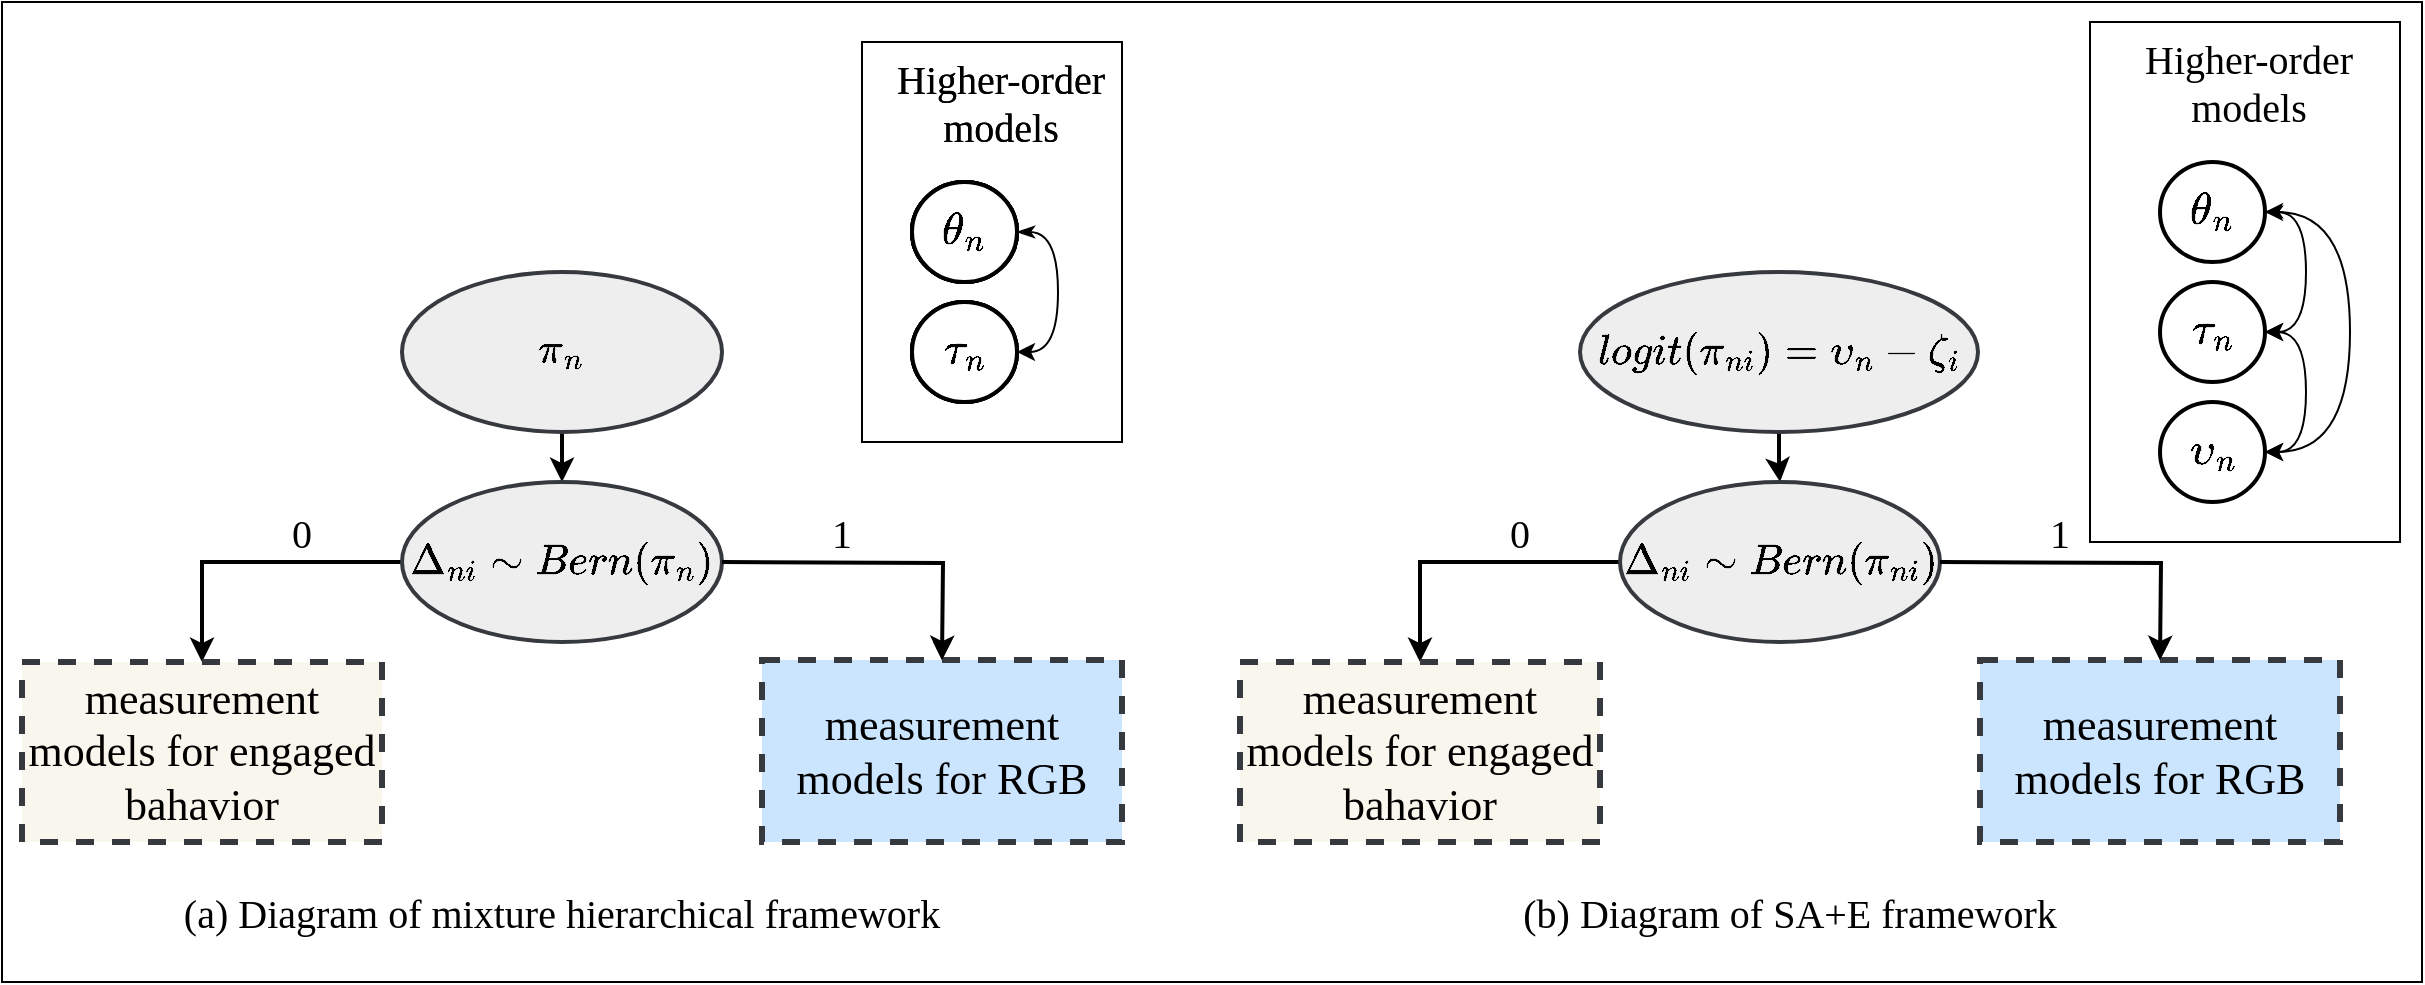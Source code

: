 <mxfile version="21.1.1" type="github" pages="2">
  <diagram name="框架" id="OGnDkvJL42xPrGmm1Utj">
    <mxGraphModel dx="2731" dy="830" grid="1" gridSize="10" guides="1" tooltips="1" connect="1" arrows="1" fold="1" page="1" pageScale="1" pageWidth="1169" pageHeight="827" math="1" shadow="0">
      <root>
        <mxCell id="0" />
        <mxCell id="1" parent="0" />
        <mxCell id="wr6JhgBUx0dCMDGglfl2-2" value="" style="rounded=0;whiteSpace=wrap;html=1;" vertex="1" parent="1">
          <mxGeometry x="-120" y="20" width="1210" height="490" as="geometry" />
        </mxCell>
        <mxCell id="4bTtFAIyzNLOjN1qWeBd-1" value="" style="rounded=0;whiteSpace=wrap;html=1;" vertex="1" parent="1">
          <mxGeometry x="310" y="40" width="130" height="200" as="geometry" />
        </mxCell>
        <mxCell id="4bTtFAIyzNLOjN1qWeBd-2" value="" style="edgeStyle=orthogonalEdgeStyle;rounded=0;orthogonalLoop=1;jettySize=auto;html=1;strokeWidth=2;" edge="1" parent="1" source="4bTtFAIyzNLOjN1qWeBd-3" target="4bTtFAIyzNLOjN1qWeBd-6">
          <mxGeometry relative="1" as="geometry" />
        </mxCell>
        <mxCell id="4bTtFAIyzNLOjN1qWeBd-3" value="$$\pi_n$$" style="ellipse;whiteSpace=wrap;html=1;fillColor=#eeeeee;strokeColor=#36393d;fontSize=18;strokeWidth=2;" vertex="1" parent="1">
          <mxGeometry x="80" y="155" width="160" height="80" as="geometry" />
        </mxCell>
        <mxCell id="4bTtFAIyzNLOjN1qWeBd-4" style="edgeStyle=orthogonalEdgeStyle;rounded=0;orthogonalLoop=1;jettySize=auto;html=1;strokeWidth=2;" edge="1" parent="1" source="4bTtFAIyzNLOjN1qWeBd-6" target="4bTtFAIyzNLOjN1qWeBd-7">
          <mxGeometry relative="1" as="geometry">
            <mxPoint x="-40" y="420" as="targetPoint" />
          </mxGeometry>
        </mxCell>
        <mxCell id="4bTtFAIyzNLOjN1qWeBd-5" style="edgeStyle=orthogonalEdgeStyle;rounded=0;orthogonalLoop=1;jettySize=auto;html=1;" edge="1" parent="1" source="4bTtFAIyzNLOjN1qWeBd-6" target="4bTtFAIyzNLOjN1qWeBd-8">
          <mxGeometry relative="1" as="geometry" />
        </mxCell>
        <mxCell id="4bTtFAIyzNLOjN1qWeBd-6" value="$$ \Delta_{ni} \sim&amp;nbsp; Bern(\pi_{n})$$" style="ellipse;whiteSpace=wrap;html=1;fillColor=#eeeeee;strokeColor=#36393d;fontSize=18;strokeWidth=2;" vertex="1" parent="1">
          <mxGeometry x="80" y="260" width="160" height="80" as="geometry" />
        </mxCell>
        <mxCell id="4bTtFAIyzNLOjN1qWeBd-7" value="&lt;font style=&quot;font-size: 22px;&quot;&gt;measurement models for engaged bahavior&lt;/font&gt;" style="rounded=0;whiteSpace=wrap;html=1;dashed=1;strokeWidth=3;fillColor=#f9f7ed;strokeColor=#36393d;fontSize=12;fontFamily=Times New Roman;" vertex="1" parent="1">
          <mxGeometry x="-110" y="350" width="180" height="90" as="geometry" />
        </mxCell>
        <mxCell id="4bTtFAIyzNLOjN1qWeBd-8" value="&lt;font style=&quot;font-size: 22px;&quot; face=&quot;Times New Roman&quot;&gt;measurement models for RGB&lt;/font&gt;" style="rounded=0;whiteSpace=wrap;html=1;dashed=1;strokeWidth=3;fillColor=#cce5ff;strokeColor=#36393d;align=center;" vertex="1" parent="1">
          <mxGeometry x="260" y="349" width="180" height="91" as="geometry" />
        </mxCell>
        <mxCell id="4bTtFAIyzNLOjN1qWeBd-9" value="0" style="text;html=1;strokeColor=none;fillColor=none;align=center;verticalAlign=middle;whiteSpace=wrap;rounded=0;fontSize=20;fontFamily=Times New Roman;" vertex="1" parent="1">
          <mxGeometry y="270" width="60" height="30" as="geometry" />
        </mxCell>
        <mxCell id="4bTtFAIyzNLOjN1qWeBd-10" value="1" style="text;html=1;strokeColor=none;fillColor=none;align=center;verticalAlign=middle;whiteSpace=wrap;rounded=0;fontSize=20;fontFamily=Times New Roman;" vertex="1" parent="1">
          <mxGeometry x="270" y="270" width="60" height="30" as="geometry" />
        </mxCell>
        <mxCell id="4bTtFAIyzNLOjN1qWeBd-12" value="$$\tau_n$$" style="ellipse;whiteSpace=wrap;html=1;fontSize=15;strokeWidth=2;" vertex="1" parent="1">
          <mxGeometry x="335" y="170" width="52.5" height="50" as="geometry" />
        </mxCell>
        <mxCell id="4bTtFAIyzNLOjN1qWeBd-13" style="edgeStyle=orthogonalEdgeStyle;rounded=0;orthogonalLoop=1;jettySize=auto;html=1;entryX=1;entryY=0.5;entryDx=0;entryDy=0;curved=1;startArrow=classicThin;startFill=1;strokeWidth=1;" edge="1" parent="1" source="4bTtFAIyzNLOjN1qWeBd-15" target="4bTtFAIyzNLOjN1qWeBd-12">
          <mxGeometry relative="1" as="geometry">
            <Array as="points">
              <mxPoint x="408" y="135" />
              <mxPoint x="408" y="195" />
            </Array>
          </mxGeometry>
        </mxCell>
        <mxCell id="4bTtFAIyzNLOjN1qWeBd-15" value="$$\theta_n$$" style="ellipse;whiteSpace=wrap;html=1;fontSize=15;strokeWidth=2;" vertex="1" parent="1">
          <mxGeometry x="335" y="110" width="52.5" height="50" as="geometry" />
        </mxCell>
        <mxCell id="4bTtFAIyzNLOjN1qWeBd-16" style="edgeStyle=orthogonalEdgeStyle;rounded=0;orthogonalLoop=1;jettySize=auto;html=1;strokeWidth=2;" edge="1" parent="1">
          <mxGeometry relative="1" as="geometry">
            <mxPoint x="240" y="300" as="sourcePoint" />
            <mxPoint x="350" y="349" as="targetPoint" />
          </mxGeometry>
        </mxCell>
        <mxCell id="4bTtFAIyzNLOjN1qWeBd-17" value="Higher-order models" style="text;html=1;strokeColor=none;fillColor=none;align=center;verticalAlign=middle;whiteSpace=wrap;rounded=0;fontFamily=Times New Roman;fontSize=20;" vertex="1" parent="1">
          <mxGeometry x="322.5" y="50" width="112.5" height="40" as="geometry" />
        </mxCell>
        <mxCell id="4bTtFAIyzNLOjN1qWeBd-19" value="(a) Diagram of mixture&amp;nbsp;hierarchical framework" style="text;html=1;strokeColor=none;fillColor=none;align=center;verticalAlign=middle;whiteSpace=wrap;rounded=0;fontSize=20;fontFamily=Times New Roman;" vertex="1" parent="1">
          <mxGeometry x="-55" y="460" width="430" height="30" as="geometry" />
        </mxCell>
        <mxCell id="4bTtFAIyzNLOjN1qWeBd-21" value="" style="rounded=0;whiteSpace=wrap;html=1;" vertex="1" parent="1">
          <mxGeometry x="924" y="30" width="155" height="260" as="geometry" />
        </mxCell>
        <mxCell id="4bTtFAIyzNLOjN1qWeBd-22" value="" style="edgeStyle=orthogonalEdgeStyle;rounded=0;orthogonalLoop=1;jettySize=auto;html=1;strokeWidth=2;" edge="1" parent="1" source="4bTtFAIyzNLOjN1qWeBd-23" target="4bTtFAIyzNLOjN1qWeBd-26">
          <mxGeometry relative="1" as="geometry" />
        </mxCell>
        <mxCell id="4bTtFAIyzNLOjN1qWeBd-23" value="$$logit(\pi_{ni}) = \upsilon_n - \zeta_i$$" style="ellipse;whiteSpace=wrap;html=1;fillColor=#eeeeee;strokeColor=#36393d;fontSize=18;strokeWidth=2;" vertex="1" parent="1">
          <mxGeometry x="669" y="155" width="199" height="80" as="geometry" />
        </mxCell>
        <mxCell id="4bTtFAIyzNLOjN1qWeBd-24" style="edgeStyle=orthogonalEdgeStyle;rounded=0;orthogonalLoop=1;jettySize=auto;html=1;strokeWidth=2;" edge="1" parent="1" source="4bTtFAIyzNLOjN1qWeBd-26" target="4bTtFAIyzNLOjN1qWeBd-27">
          <mxGeometry relative="1" as="geometry">
            <mxPoint x="569" y="420" as="targetPoint" />
          </mxGeometry>
        </mxCell>
        <mxCell id="4bTtFAIyzNLOjN1qWeBd-25" style="edgeStyle=orthogonalEdgeStyle;rounded=0;orthogonalLoop=1;jettySize=auto;html=1;" edge="1" parent="1" source="4bTtFAIyzNLOjN1qWeBd-26" target="4bTtFAIyzNLOjN1qWeBd-28">
          <mxGeometry relative="1" as="geometry" />
        </mxCell>
        <mxCell id="4bTtFAIyzNLOjN1qWeBd-26" value="$$ \Delta_{ni} \sim&amp;nbsp; Bern(\pi_{ni})$$" style="ellipse;whiteSpace=wrap;html=1;fillColor=#eeeeee;strokeColor=#36393d;fontSize=18;strokeWidth=2;" vertex="1" parent="1">
          <mxGeometry x="689" y="260" width="160" height="80" as="geometry" />
        </mxCell>
        <mxCell id="4bTtFAIyzNLOjN1qWeBd-27" value="&lt;font style=&quot;font-size: 22px;&quot;&gt;measurement models for engaged bahavior&lt;/font&gt;" style="rounded=0;whiteSpace=wrap;html=1;dashed=1;strokeWidth=3;fillColor=#f9f7ed;strokeColor=#36393d;fontSize=12;fontFamily=Times New Roman;" vertex="1" parent="1">
          <mxGeometry x="499" y="350" width="180" height="90" as="geometry" />
        </mxCell>
        <mxCell id="4bTtFAIyzNLOjN1qWeBd-28" value="&lt;font style=&quot;font-size: 22px;&quot; face=&quot;Times New Roman&quot;&gt;measurement models for RGB&lt;/font&gt;" style="rounded=0;whiteSpace=wrap;html=1;dashed=1;strokeWidth=3;fillColor=#cce5ff;strokeColor=#36393d;align=center;" vertex="1" parent="1">
          <mxGeometry x="869" y="349" width="180" height="91" as="geometry" />
        </mxCell>
        <mxCell id="4bTtFAIyzNLOjN1qWeBd-29" value="0" style="text;html=1;strokeColor=none;fillColor=none;align=center;verticalAlign=middle;whiteSpace=wrap;rounded=0;fontSize=20;fontFamily=Times New Roman;" vertex="1" parent="1">
          <mxGeometry x="609" y="270" width="60" height="30" as="geometry" />
        </mxCell>
        <mxCell id="4bTtFAIyzNLOjN1qWeBd-30" value="1" style="text;html=1;strokeColor=none;fillColor=none;align=center;verticalAlign=middle;whiteSpace=wrap;rounded=0;fontSize=20;fontFamily=Times New Roman;" vertex="1" parent="1">
          <mxGeometry x="879" y="270" width="60" height="30" as="geometry" />
        </mxCell>
        <mxCell id="4bTtFAIyzNLOjN1qWeBd-31" style="edgeStyle=orthogonalEdgeStyle;rounded=0;orthogonalLoop=1;jettySize=auto;html=1;entryX=1;entryY=0.5;entryDx=0;entryDy=0;curved=1;strokeWidth=1;startArrow=classic;startFill=1;" edge="1" parent="1" source="4bTtFAIyzNLOjN1qWeBd-32" target="4bTtFAIyzNLOjN1qWeBd-38">
          <mxGeometry relative="1" as="geometry">
            <Array as="points">
              <mxPoint x="1032" y="185" />
              <mxPoint x="1032" y="245" />
            </Array>
          </mxGeometry>
        </mxCell>
        <mxCell id="4bTtFAIyzNLOjN1qWeBd-32" value="$$\tau_n$$" style="ellipse;whiteSpace=wrap;html=1;fontSize=19;strokeWidth=2;" vertex="1" parent="1">
          <mxGeometry x="959" y="160" width="52.5" height="50" as="geometry" />
        </mxCell>
        <mxCell id="4bTtFAIyzNLOjN1qWeBd-33" style="edgeStyle=orthogonalEdgeStyle;rounded=0;orthogonalLoop=1;jettySize=auto;html=1;entryX=1;entryY=0.5;entryDx=0;entryDy=0;curved=1;startArrow=classicThin;startFill=1;strokeWidth=1;" edge="1" parent="1" source="4bTtFAIyzNLOjN1qWeBd-35" target="4bTtFAIyzNLOjN1qWeBd-32">
          <mxGeometry relative="1" as="geometry">
            <Array as="points">
              <mxPoint x="1032" y="125" />
              <mxPoint x="1032" y="185" />
            </Array>
          </mxGeometry>
        </mxCell>
        <mxCell id="4bTtFAIyzNLOjN1qWeBd-34" style="edgeStyle=orthogonalEdgeStyle;rounded=0;orthogonalLoop=1;jettySize=auto;html=1;entryX=1;entryY=0.5;entryDx=0;entryDy=0;curved=1;startArrow=classic;startFill=1;strokeWidth=1;" edge="1" parent="1" source="4bTtFAIyzNLOjN1qWeBd-35" target="4bTtFAIyzNLOjN1qWeBd-38">
          <mxGeometry relative="1" as="geometry">
            <Array as="points">
              <mxPoint x="1054" y="125" />
              <mxPoint x="1054" y="245" />
            </Array>
          </mxGeometry>
        </mxCell>
        <mxCell id="4bTtFAIyzNLOjN1qWeBd-35" value="$$\theta_n$$" style="ellipse;whiteSpace=wrap;html=1;fontSize=19;strokeWidth=2;" vertex="1" parent="1">
          <mxGeometry x="959" y="100" width="52.5" height="50" as="geometry" />
        </mxCell>
        <mxCell id="4bTtFAIyzNLOjN1qWeBd-36" style="edgeStyle=orthogonalEdgeStyle;rounded=0;orthogonalLoop=1;jettySize=auto;html=1;strokeWidth=2;" edge="1" parent="1">
          <mxGeometry relative="1" as="geometry">
            <mxPoint x="849" y="300" as="sourcePoint" />
            <mxPoint x="959" y="349" as="targetPoint" />
          </mxGeometry>
        </mxCell>
        <mxCell id="4bTtFAIyzNLOjN1qWeBd-37" value="Higher-order models" style="text;html=1;strokeColor=none;fillColor=none;align=center;verticalAlign=middle;whiteSpace=wrap;rounded=0;fontFamily=Times New Roman;fontSize=20;" vertex="1" parent="1">
          <mxGeometry x="946.5" y="40" width="112.5" height="40" as="geometry" />
        </mxCell>
        <mxCell id="4bTtFAIyzNLOjN1qWeBd-38" value="$$\upsilon_n$$" style="ellipse;whiteSpace=wrap;html=1;fontSize=19;strokeWidth=2;" vertex="1" parent="1">
          <mxGeometry x="959" y="220" width="52.5" height="50" as="geometry" />
        </mxCell>
        <mxCell id="4bTtFAIyzNLOjN1qWeBd-39" value="(b) Diagram of SA+E framework" style="text;html=1;strokeColor=none;fillColor=none;align=center;verticalAlign=middle;whiteSpace=wrap;rounded=0;fontSize=20;fontFamily=Times New Roman;" vertex="1" parent="1">
          <mxGeometry x="559" y="460" width="430" height="30" as="geometry" />
        </mxCell>
        <mxCell id="4bTtFAIyzNLOjN1qWeBd-40" value="Higher-order models" style="text;html=1;strokeColor=none;fillColor=none;align=center;verticalAlign=middle;whiteSpace=wrap;rounded=0;fontFamily=Times New Roman;fontSize=20;" vertex="1" parent="1">
          <mxGeometry x="322.5" y="50" width="112.5" height="40" as="geometry" />
        </mxCell>
        <mxCell id="4bTtFAIyzNLOjN1qWeBd-41" value="$$\theta_n$$" style="ellipse;whiteSpace=wrap;html=1;fontSize=15;strokeWidth=2;" vertex="1" parent="1">
          <mxGeometry x="335" y="110" width="52.5" height="50" as="geometry" />
        </mxCell>
        <mxCell id="wr6JhgBUx0dCMDGglfl2-3" value="$$\theta_n$$" style="ellipse;whiteSpace=wrap;html=1;fontSize=15;strokeWidth=2;" vertex="1" parent="1">
          <mxGeometry x="335" y="110" width="52.5" height="50" as="geometry" />
        </mxCell>
        <mxCell id="wr6JhgBUx0dCMDGglfl2-4" value="$$\tau_n$$" style="ellipse;whiteSpace=wrap;html=1;fontSize=15;strokeWidth=2;" vertex="1" parent="1">
          <mxGeometry x="335" y="170" width="52.5" height="50" as="geometry" />
        </mxCell>
        <mxCell id="wr6JhgBUx0dCMDGglfl2-5" value="$$\theta_n$$" style="ellipse;whiteSpace=wrap;html=1;fontSize=15;strokeWidth=2;" vertex="1" parent="1">
          <mxGeometry x="335" y="110" width="52.5" height="50" as="geometry" />
        </mxCell>
        <mxCell id="wr6JhgBUx0dCMDGglfl2-6" value="$$\tau_n$$" style="ellipse;whiteSpace=wrap;html=1;fontSize=15;strokeWidth=2;" vertex="1" parent="1">
          <mxGeometry x="335" y="170" width="52.5" height="50" as="geometry" />
        </mxCell>
        <mxCell id="wr6JhgBUx0dCMDGglfl2-7" value="$$\theta_n$$" style="ellipse;whiteSpace=wrap;html=1;fontSize=19;strokeWidth=2;" vertex="1" parent="1">
          <mxGeometry x="335" y="110" width="52.5" height="50" as="geometry" />
        </mxCell>
        <mxCell id="wr6JhgBUx0dCMDGglfl2-8" value="$$\tau_n$$" style="ellipse;whiteSpace=wrap;html=1;fontSize=19;strokeWidth=2;" vertex="1" parent="1">
          <mxGeometry x="335" y="170" width="52.5" height="50" as="geometry" />
        </mxCell>
      </root>
    </mxGraphModel>
  </diagram>
  <diagram id="lS-dwkagasM95WuxD9at" name="DINA+E">
    <mxGraphModel dx="1562" dy="1657" grid="1" gridSize="10" guides="1" tooltips="1" connect="1" arrows="1" fold="1" page="1" pageScale="1" pageWidth="1169" pageHeight="827" math="1" shadow="0">
      <root>
        <mxCell id="0" />
        <mxCell id="1" parent="0" />
        <mxCell id="rM3TlN1IYJunp9uwzw3K-1" value="" style="edgeStyle=orthogonalEdgeStyle;rounded=0;orthogonalLoop=1;jettySize=auto;html=1;strokeWidth=2;" edge="1" parent="1" target="rM3TlN1IYJunp9uwzw3K-5">
          <mxGeometry relative="1" as="geometry">
            <mxPoint x="500" y="342" as="sourcePoint" />
          </mxGeometry>
        </mxCell>
        <mxCell id="rM3TlN1IYJunp9uwzw3K-3" style="edgeStyle=orthogonalEdgeStyle;rounded=0;orthogonalLoop=1;jettySize=auto;html=1;" edge="1" parent="1" source="rM3TlN1IYJunp9uwzw3K-5" target="rM3TlN1IYJunp9uwzw3K-6">
          <mxGeometry relative="1" as="geometry">
            <mxPoint x="300" y="572" as="targetPoint" />
          </mxGeometry>
        </mxCell>
        <mxCell id="rM3TlN1IYJunp9uwzw3K-4" style="edgeStyle=orthogonalEdgeStyle;rounded=0;orthogonalLoop=1;jettySize=auto;html=1;strokeWidth=2;" edge="1" parent="1" source="rM3TlN1IYJunp9uwzw3K-5" target="rM3TlN1IYJunp9uwzw3K-10">
          <mxGeometry relative="1" as="geometry">
            <Array as="points">
              <mxPoint x="685" y="452" />
            </Array>
          </mxGeometry>
        </mxCell>
        <mxCell id="rM3TlN1IYJunp9uwzw3K-5" value="$$ \Delta_{ni} \sim&amp;nbsp; Bern(\pi_{ni})$$" style="ellipse;whiteSpace=wrap;html=1;fontSize=15;" vertex="1" parent="1">
          <mxGeometry x="420" y="412" width="160" height="80" as="geometry" />
        </mxCell>
        <mxCell id="rM3TlN1IYJunp9uwzw3K-6" value="" style="rounded=0;whiteSpace=wrap;html=1;dashed=1;strokeWidth=3;fillColor=#f9f7ed;strokeColor=#36393d;" vertex="1" parent="1">
          <mxGeometry x="110" y="502" width="300" height="230" as="geometry" />
        </mxCell>
        <mxCell id="rM3TlN1IYJunp9uwzw3K-7" value="&lt;div style=&quot;border-color: var(--border-color); font-size: 18px;&quot;&gt;$$P(Y_{ni} ) = (1-s_i-g_i) \prod_1^K \alpha_{nk}^{q_{ik}} +g_i$$&lt;/div&gt;" style="rounded=0;whiteSpace=wrap;html=1;fontFamily=Times New Roman;fontSize=18;strokeWidth=2;opacity=60;" vertex="1" parent="1">
          <mxGeometry x="120" y="518" width="275" height="60" as="geometry" />
        </mxCell>
        <mxCell id="rM3TlN1IYJunp9uwzw3K-8" value="$$log(RT_{ni}) \sim N(\beta_i - \tau_n, 1/\omega_i^2)$$" style="rounded=0;whiteSpace=wrap;html=1;fontFamily=Times New Roman;fontSize=18;strokeWidth=2;opacity=60;" vertex="1" parent="1">
          <mxGeometry x="121.25" y="592" width="272.5" height="60" as="geometry" />
        </mxCell>
        <mxCell id="rM3TlN1IYJunp9uwzw3K-9" value="measurement models for engaged bahavior" style="text;html=1;align=center;verticalAlign=middle;whiteSpace=wrap;rounded=0;fontSize=20;fontFamily=Times New Roman;" vertex="1" parent="1">
          <mxGeometry x="157.5" y="682" width="200" height="30" as="geometry" />
        </mxCell>
        <mxCell id="rM3TlN1IYJunp9uwzw3K-10" value="" style="rounded=0;whiteSpace=wrap;html=1;dashed=1;strokeWidth=3;fillColor=#cce5ff;strokeColor=#36393d;" vertex="1" parent="1">
          <mxGeometry x="580" y="502" width="240" height="230" as="geometry" />
        </mxCell>
        <mxCell id="rM3TlN1IYJunp9uwzw3K-11" value="$$P(Y_{ni} ) =d_i$$" style="rounded=0;whiteSpace=wrap;html=1;fontFamily=Times New Roman;fontSize=17;strokeWidth=2;opacity=60;" vertex="1" parent="1">
          <mxGeometry x="602.5" y="518" width="187.5" height="60" as="geometry" />
        </mxCell>
        <mxCell id="rM3TlN1IYJunp9uwzw3K-13" value="measurement models &lt;br&gt;for RGB" style="text;html=1;align=center;verticalAlign=middle;whiteSpace=wrap;rounded=0;fontSize=20;fontFamily=Times New Roman;" vertex="1" parent="1">
          <mxGeometry x="597.5" y="682" width="200" height="30" as="geometry" />
        </mxCell>
        <mxCell id="rM3TlN1IYJunp9uwzw3K-14" style="edgeStyle=orthogonalEdgeStyle;rounded=0;orthogonalLoop=1;jettySize=auto;html=1;strokeWidth=2;" edge="1" parent="1">
          <mxGeometry relative="1" as="geometry">
            <mxPoint x="260" y="502" as="targetPoint" />
            <mxPoint x="420" y="452" as="sourcePoint" />
          </mxGeometry>
        </mxCell>
        <mxCell id="rM3TlN1IYJunp9uwzw3K-15" value="" style="rounded=0;whiteSpace=wrap;html=1;" vertex="1" parent="1">
          <mxGeometry x="710" y="262" width="216.25" height="220" as="geometry" />
        </mxCell>
        <mxCell id="rM3TlN1IYJunp9uwzw3K-16" style="edgeStyle=orthogonalEdgeStyle;rounded=0;orthogonalLoop=1;jettySize=auto;html=1;entryX=1;entryY=0.5;entryDx=0;entryDy=0;curved=1;strokeWidth=1;startArrow=classic;startFill=1;" edge="1" parent="1" source="rM3TlN1IYJunp9uwzw3K-17" target="rM3TlN1IYJunp9uwzw3K-23">
          <mxGeometry relative="1" as="geometry">
            <Array as="points">
              <mxPoint x="889.25" y="387" />
              <mxPoint x="889.25" y="447" />
            </Array>
          </mxGeometry>
        </mxCell>
        <mxCell id="rM3TlN1IYJunp9uwzw3K-17" value="$$\tau_n$$" style="ellipse;whiteSpace=wrap;html=1;fontSize=15;strokeWidth=2;" vertex="1" parent="1">
          <mxGeometry x="816.25" y="362" width="52.5" height="50" as="geometry" />
        </mxCell>
        <mxCell id="rM3TlN1IYJunp9uwzw3K-18" style="edgeStyle=orthogonalEdgeStyle;rounded=0;orthogonalLoop=1;jettySize=auto;html=1;entryX=1;entryY=0.5;entryDx=0;entryDy=0;curved=1;startArrow=classicThin;startFill=1;strokeWidth=1;" edge="1" parent="1" source="rM3TlN1IYJunp9uwzw3K-21" target="rM3TlN1IYJunp9uwzw3K-17">
          <mxGeometry relative="1" as="geometry">
            <Array as="points">
              <mxPoint x="889.25" y="327" />
              <mxPoint x="889.25" y="387" />
            </Array>
          </mxGeometry>
        </mxCell>
        <mxCell id="rM3TlN1IYJunp9uwzw3K-19" style="edgeStyle=orthogonalEdgeStyle;rounded=0;orthogonalLoop=1;jettySize=auto;html=1;entryX=1;entryY=0.5;entryDx=0;entryDy=0;curved=1;startArrow=classic;startFill=1;strokeWidth=1;" edge="1" parent="1" source="rM3TlN1IYJunp9uwzw3K-21" target="rM3TlN1IYJunp9uwzw3K-23">
          <mxGeometry relative="1" as="geometry">
            <Array as="points">
              <mxPoint x="911.25" y="327" />
              <mxPoint x="911.25" y="447" />
            </Array>
          </mxGeometry>
        </mxCell>
        <mxCell id="rM3TlN1IYJunp9uwzw3K-20" value="" style="edgeStyle=orthogonalEdgeStyle;rounded=0;orthogonalLoop=1;jettySize=auto;html=1;entryX=1;entryY=0.5;entryDx=0;entryDy=0;" edge="1" parent="1" source="rM3TlN1IYJunp9uwzw3K-21" target="rM3TlN1IYJunp9uwzw3K-24">
          <mxGeometry relative="1" as="geometry">
            <mxPoint x="786.25" y="327" as="targetPoint" />
          </mxGeometry>
        </mxCell>
        <mxCell id="rM3TlN1IYJunp9uwzw3K-21" value="$$\theta_n$$" style="ellipse;whiteSpace=wrap;html=1;fontSize=15;strokeWidth=2;" vertex="1" parent="1">
          <mxGeometry x="816.25" y="302" width="52.5" height="50" as="geometry" />
        </mxCell>
        <mxCell id="rM3TlN1IYJunp9uwzw3K-22" value="Higher-order models" style="text;html=1;align=center;verticalAlign=middle;whiteSpace=wrap;rounded=0;fontFamily=Times New Roman;fontSize=20;" vertex="1" parent="1">
          <mxGeometry x="736.25" y="262" width="181.25" height="40" as="geometry" />
        </mxCell>
        <mxCell id="rM3TlN1IYJunp9uwzw3K-23" value="$$\upsilon_n$$" style="ellipse;whiteSpace=wrap;html=1;fontSize=15;strokeWidth=2;" vertex="1" parent="1">
          <mxGeometry x="816.25" y="422" width="52.5" height="50" as="geometry" />
        </mxCell>
        <mxCell id="rM3TlN1IYJunp9uwzw3K-24" value="$$\alpha_{nk}$$" style="ellipse;whiteSpace=wrap;html=1;fontSize=15;strokeWidth=2;" vertex="1" parent="1">
          <mxGeometry x="736.25" y="302" width="52.5" height="50" as="geometry" />
        </mxCell>
        <mxCell id="STB15cC-7emokYP_P-Dr-27" value="$$logit(\pi_{ni}) = \upsilon_n - \zeta_i$$" style="ellipse;whiteSpace=wrap;html=1;fontSize=18;" vertex="1" parent="1">
          <mxGeometry x="405" y="262" width="190" height="80" as="geometry" />
        </mxCell>
        <mxCell id="STB15cC-7emokYP_P-Dr-28" value="$$ \Delta_{ni} \sim&amp;nbsp; Bern(\pi_{ni})$$" style="ellipse;whiteSpace=wrap;html=1;fontSize=18;" vertex="1" parent="1">
          <mxGeometry x="420" y="412" width="160" height="80" as="geometry" />
        </mxCell>
        <mxCell id="STB15cC-7emokYP_P-Dr-35" value="measurement models &lt;br&gt;for RGB" style="text;html=1;align=center;verticalAlign=middle;whiteSpace=wrap;rounded=0;fontSize=20;fontFamily=Times New Roman;" vertex="1" parent="1">
          <mxGeometry x="597.5" y="682" width="200" height="30" as="geometry" />
        </mxCell>
        <mxCell id="STB15cC-7emokYP_P-Dr-37" value="measurement models &lt;br&gt;for RGB" style="text;html=1;align=center;verticalAlign=middle;whiteSpace=wrap;rounded=0;fontSize=20;fontFamily=Times New Roman;" vertex="1" parent="1">
          <mxGeometry x="597.5" y="682" width="200" height="30" as="geometry" />
        </mxCell>
        <mxCell id="STB15cC-7emokYP_P-Dr-40" value="$$log(RT_{ni}) \sim N(\mu_c, \sigma_c^2)$$" style="rounded=0;whiteSpace=wrap;html=1;fontFamily=Times New Roman;fontSize=18;strokeWidth=2;opacity=60;" vertex="1" parent="1">
          <mxGeometry x="603.75" y="592" width="185" height="60" as="geometry" />
        </mxCell>
        <mxCell id="STB15cC-7emokYP_P-Dr-41" value="" style="edgeStyle=orthogonalEdgeStyle;rounded=0;orthogonalLoop=1;jettySize=auto;html=1;strokeWidth=2;" edge="1" parent="1" target="STB15cC-7emokYP_P-Dr-44">
          <mxGeometry relative="1" as="geometry">
            <mxPoint x="510" y="-230" as="sourcePoint" />
          </mxGeometry>
        </mxCell>
        <mxCell id="STB15cC-7emokYP_P-Dr-42" style="edgeStyle=orthogonalEdgeStyle;rounded=0;orthogonalLoop=1;jettySize=auto;html=1;" edge="1" parent="1" source="STB15cC-7emokYP_P-Dr-44" target="STB15cC-7emokYP_P-Dr-45">
          <mxGeometry relative="1" as="geometry">
            <mxPoint x="310" as="targetPoint" />
          </mxGeometry>
        </mxCell>
        <mxCell id="STB15cC-7emokYP_P-Dr-43" style="edgeStyle=orthogonalEdgeStyle;rounded=0;orthogonalLoop=1;jettySize=auto;html=1;strokeWidth=2;" edge="1" parent="1" source="STB15cC-7emokYP_P-Dr-44" target="STB15cC-7emokYP_P-Dr-49">
          <mxGeometry relative="1" as="geometry">
            <Array as="points">
              <mxPoint x="695" y="-120" />
            </Array>
          </mxGeometry>
        </mxCell>
        <mxCell id="STB15cC-7emokYP_P-Dr-44" value="$$ \Delta_{ni} \sim&amp;nbsp; Bern(\pi_{ni})$$" style="ellipse;whiteSpace=wrap;html=1;fontSize=15;" vertex="1" parent="1">
          <mxGeometry x="430" y="-160" width="160" height="80" as="geometry" />
        </mxCell>
        <mxCell id="STB15cC-7emokYP_P-Dr-45" value="" style="rounded=0;whiteSpace=wrap;html=1;dashed=1;strokeWidth=3;fillColor=#f9f7ed;strokeColor=#36393d;" vertex="1" parent="1">
          <mxGeometry x="120" y="-70" width="300" height="230" as="geometry" />
        </mxCell>
        <mxCell id="STB15cC-7emokYP_P-Dr-46" value="&lt;div style=&quot;border-color: var(--border-color); font-size: 18px;&quot;&gt;$$P(Y_{ni} ) = (1-s_i-g_i) \prod_1^K \alpha_{nk}^{q_{ik}} +g_i$$&lt;/div&gt;" style="rounded=0;whiteSpace=wrap;html=1;fontFamily=Times New Roman;fontSize=18;strokeWidth=2;opacity=60;" vertex="1" parent="1">
          <mxGeometry x="130" y="-54" width="275" height="60" as="geometry" />
        </mxCell>
        <mxCell id="STB15cC-7emokYP_P-Dr-47" value="$$log(RT_{ni}) \sim N(\beta_i - \tau_n, 1/\omega_i^2)$$" style="rounded=0;whiteSpace=wrap;html=1;fontFamily=Times New Roman;fontSize=18;strokeWidth=2;opacity=60;" vertex="1" parent="1">
          <mxGeometry x="131.25" y="20" width="272.5" height="60" as="geometry" />
        </mxCell>
        <mxCell id="STB15cC-7emokYP_P-Dr-48" value="measurement models for engaged bahavior" style="text;html=1;align=center;verticalAlign=middle;whiteSpace=wrap;rounded=0;fontSize=20;fontFamily=Times New Roman;" vertex="1" parent="1">
          <mxGeometry x="167.5" y="110" width="200" height="30" as="geometry" />
        </mxCell>
        <mxCell id="STB15cC-7emokYP_P-Dr-49" value="" style="rounded=0;whiteSpace=wrap;html=1;dashed=1;strokeWidth=3;fillColor=#cce5ff;strokeColor=#36393d;" vertex="1" parent="1">
          <mxGeometry x="590" y="-70" width="240" height="230" as="geometry" />
        </mxCell>
        <mxCell id="STB15cC-7emokYP_P-Dr-50" value="$$P(Y_{ni} ) =d_i$$" style="rounded=0;whiteSpace=wrap;html=1;fontFamily=Times New Roman;fontSize=17;strokeWidth=2;opacity=60;" vertex="1" parent="1">
          <mxGeometry x="612.5" y="-54" width="187.5" height="60" as="geometry" />
        </mxCell>
        <mxCell id="STB15cC-7emokYP_P-Dr-51" value="measurement models &lt;br&gt;for RGB" style="text;html=1;align=center;verticalAlign=middle;whiteSpace=wrap;rounded=0;fontSize=20;fontFamily=Times New Roman;" vertex="1" parent="1">
          <mxGeometry x="607.5" y="110" width="200" height="30" as="geometry" />
        </mxCell>
        <mxCell id="STB15cC-7emokYP_P-Dr-52" style="edgeStyle=orthogonalEdgeStyle;rounded=0;orthogonalLoop=1;jettySize=auto;html=1;strokeWidth=2;" edge="1" parent="1">
          <mxGeometry relative="1" as="geometry">
            <mxPoint x="270" y="-70" as="targetPoint" />
            <mxPoint x="430" y="-120" as="sourcePoint" />
          </mxGeometry>
        </mxCell>
        <mxCell id="STB15cC-7emokYP_P-Dr-53" value="" style="rounded=0;whiteSpace=wrap;html=1;" vertex="1" parent="1">
          <mxGeometry x="740" y="-310" width="190" height="220" as="geometry" />
        </mxCell>
        <mxCell id="STB15cC-7emokYP_P-Dr-55" value="$$\tau_n$$" style="ellipse;whiteSpace=wrap;html=1;fontSize=15;strokeWidth=2;" vertex="1" parent="1">
          <mxGeometry x="826.25" y="-210" width="52.5" height="50" as="geometry" />
        </mxCell>
        <mxCell id="STB15cC-7emokYP_P-Dr-60" value="Higher-order models" style="text;html=1;align=center;verticalAlign=middle;whiteSpace=wrap;rounded=0;fontFamily=Times New Roman;fontSize=20;" vertex="1" parent="1">
          <mxGeometry x="746.25" y="-310" width="181.25" height="40" as="geometry" />
        </mxCell>
        <mxCell id="STB15cC-7emokYP_P-Dr-61" value="$$\upsilon_n$$" style="ellipse;whiteSpace=wrap;html=1;fontSize=15;strokeWidth=2;" vertex="1" parent="1">
          <mxGeometry x="826.25" y="-150" width="52.5" height="50" as="geometry" />
        </mxCell>
        <mxCell id="STB15cC-7emokYP_P-Dr-62" value="$$\alpha_{nk}$$" style="ellipse;whiteSpace=wrap;html=1;fontSize=15;strokeWidth=2;" vertex="1" parent="1">
          <mxGeometry x="826.25" y="-270" width="52.5" height="50" as="geometry" />
        </mxCell>
        <mxCell id="STB15cC-7emokYP_P-Dr-63" value="$$\pi_n$$" style="ellipse;whiteSpace=wrap;html=1;fontSize=18;" vertex="1" parent="1">
          <mxGeometry x="415" y="-310" width="190" height="80" as="geometry" />
        </mxCell>
        <mxCell id="STB15cC-7emokYP_P-Dr-64" value="$$ \Delta_{ni} \sim&amp;nbsp; Bern(\pi_{n})$$" style="ellipse;whiteSpace=wrap;html=1;fontSize=18;" vertex="1" parent="1">
          <mxGeometry x="430" y="-160" width="160" height="80" as="geometry" />
        </mxCell>
        <mxCell id="STB15cC-7emokYP_P-Dr-65" value="measurement models &lt;br&gt;for RGB" style="text;html=1;align=center;verticalAlign=middle;whiteSpace=wrap;rounded=0;fontSize=20;fontFamily=Times New Roman;" vertex="1" parent="1">
          <mxGeometry x="607.5" y="110" width="200" height="30" as="geometry" />
        </mxCell>
        <mxCell id="STB15cC-7emokYP_P-Dr-66" value="measurement models &lt;br&gt;for RGB" style="text;html=1;align=center;verticalAlign=middle;whiteSpace=wrap;rounded=0;fontSize=20;fontFamily=Times New Roman;" vertex="1" parent="1">
          <mxGeometry x="607.5" y="110" width="200" height="30" as="geometry" />
        </mxCell>
        <mxCell id="STB15cC-7emokYP_P-Dr-67" value="$$log(RT_{ni}) \sim N(\mu_c, \sigma_c^2)$$" style="rounded=0;whiteSpace=wrap;html=1;fontFamily=Times New Roman;fontSize=18;strokeWidth=2;opacity=60;" vertex="1" parent="1">
          <mxGeometry x="613.75" y="20" width="185" height="60" as="geometry" />
        </mxCell>
        <mxCell id="rLwMXcEuYqJB-eRIKyxM-1" value="(a) Diagram of RT-DINA-RG model" style="text;html=1;strokeColor=none;fillColor=none;align=center;verticalAlign=middle;whiteSpace=wrap;rounded=0;fontSize=20;fontFamily=Times New Roman;" vertex="1" parent="1">
          <mxGeometry x="280" y="180" width="430" height="30" as="geometry" />
        </mxCell>
        <mxCell id="rLwMXcEuYqJB-eRIKyxM-2" value="(b) Diagram of DINA+E model" style="text;html=1;strokeColor=none;fillColor=none;align=center;verticalAlign=middle;whiteSpace=wrap;rounded=0;fontSize=20;fontFamily=Times New Roman;" vertex="1" parent="1">
          <mxGeometry x="295" y="762" width="430" height="30" as="geometry" />
        </mxCell>
      </root>
    </mxGraphModel>
  </diagram>
</mxfile>
